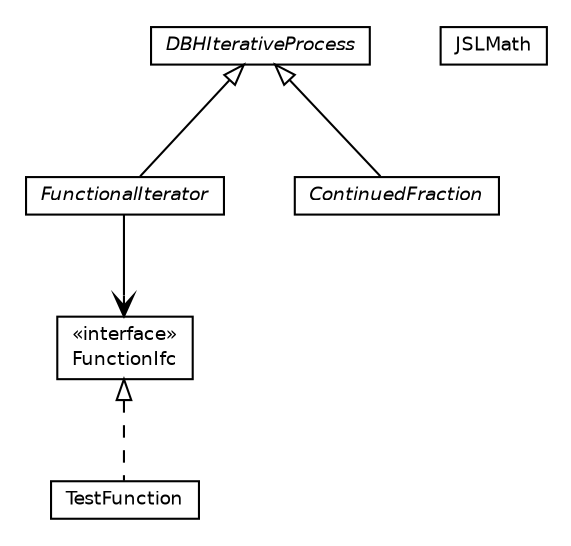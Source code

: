#!/usr/local/bin/dot
#
# Class diagram 
# Generated by UMLGraph version 5.4 (http://www.umlgraph.org/)
#

digraph G {
	edge [fontname="Helvetica",fontsize=10,labelfontname="Helvetica",labelfontsize=10];
	node [fontname="Helvetica",fontsize=10,shape=plaintext];
	nodesep=0.25;
	ranksep=0.5;
	// jsl.utilities.math.TestFunction
	c9300 [label=<<table title="jsl.utilities.math.TestFunction" border="0" cellborder="1" cellspacing="0" cellpadding="2" port="p" href="./TestFunction.html">
		<tr><td><table border="0" cellspacing="0" cellpadding="1">
<tr><td align="center" balign="center"> TestFunction </td></tr>
		</table></td></tr>
		</table>>, URL="./TestFunction.html", fontname="Helvetica", fontcolor="black", fontsize=9.0];
	// jsl.utilities.math.JSLMath
	c9301 [label=<<table title="jsl.utilities.math.JSLMath" border="0" cellborder="1" cellspacing="0" cellpadding="2" port="p" href="./JSLMath.html">
		<tr><td><table border="0" cellspacing="0" cellpadding="1">
<tr><td align="center" balign="center"> JSLMath </td></tr>
		</table></td></tr>
		</table>>, URL="./JSLMath.html", fontname="Helvetica", fontcolor="black", fontsize=9.0];
	// jsl.utilities.math.FunctionIfc
	c9302 [label=<<table title="jsl.utilities.math.FunctionIfc" border="0" cellborder="1" cellspacing="0" cellpadding="2" port="p" href="./FunctionIfc.html">
		<tr><td><table border="0" cellspacing="0" cellpadding="1">
<tr><td align="center" balign="center"> &#171;interface&#187; </td></tr>
<tr><td align="center" balign="center"> FunctionIfc </td></tr>
		</table></td></tr>
		</table>>, URL="./FunctionIfc.html", fontname="Helvetica", fontcolor="black", fontsize=9.0];
	// jsl.utilities.math.FunctionalIterator
	c9303 [label=<<table title="jsl.utilities.math.FunctionalIterator" border="0" cellborder="1" cellspacing="0" cellpadding="2" port="p" href="./FunctionalIterator.html">
		<tr><td><table border="0" cellspacing="0" cellpadding="1">
<tr><td align="center" balign="center"><font face="Helvetica-Oblique"> FunctionalIterator </font></td></tr>
		</table></td></tr>
		</table>>, URL="./FunctionalIterator.html", fontname="Helvetica", fontcolor="black", fontsize=9.0];
	// jsl.utilities.math.DBHIterativeProcess
	c9304 [label=<<table title="jsl.utilities.math.DBHIterativeProcess" border="0" cellborder="1" cellspacing="0" cellpadding="2" port="p" href="./DBHIterativeProcess.html">
		<tr><td><table border="0" cellspacing="0" cellpadding="1">
<tr><td align="center" balign="center"><font face="Helvetica-Oblique"> DBHIterativeProcess </font></td></tr>
		</table></td></tr>
		</table>>, URL="./DBHIterativeProcess.html", fontname="Helvetica", fontcolor="black", fontsize=9.0];
	// jsl.utilities.math.ContinuedFraction
	c9305 [label=<<table title="jsl.utilities.math.ContinuedFraction" border="0" cellborder="1" cellspacing="0" cellpadding="2" port="p" href="./ContinuedFraction.html">
		<tr><td><table border="0" cellspacing="0" cellpadding="1">
<tr><td align="center" balign="center"><font face="Helvetica-Oblique"> ContinuedFraction </font></td></tr>
		</table></td></tr>
		</table>>, URL="./ContinuedFraction.html", fontname="Helvetica", fontcolor="black", fontsize=9.0];
	//jsl.utilities.math.TestFunction implements jsl.utilities.math.FunctionIfc
	c9302:p -> c9300:p [dir=back,arrowtail=empty,style=dashed];
	//jsl.utilities.math.FunctionalIterator extends jsl.utilities.math.DBHIterativeProcess
	c9304:p -> c9303:p [dir=back,arrowtail=empty];
	//jsl.utilities.math.ContinuedFraction extends jsl.utilities.math.DBHIterativeProcess
	c9304:p -> c9305:p [dir=back,arrowtail=empty];
	// jsl.utilities.math.FunctionalIterator NAVASSOC jsl.utilities.math.FunctionIfc
	c9303:p -> c9302:p [taillabel="", label="", headlabel="", fontname="Helvetica", fontcolor="black", fontsize=10.0, color="black", arrowhead=open];
}

